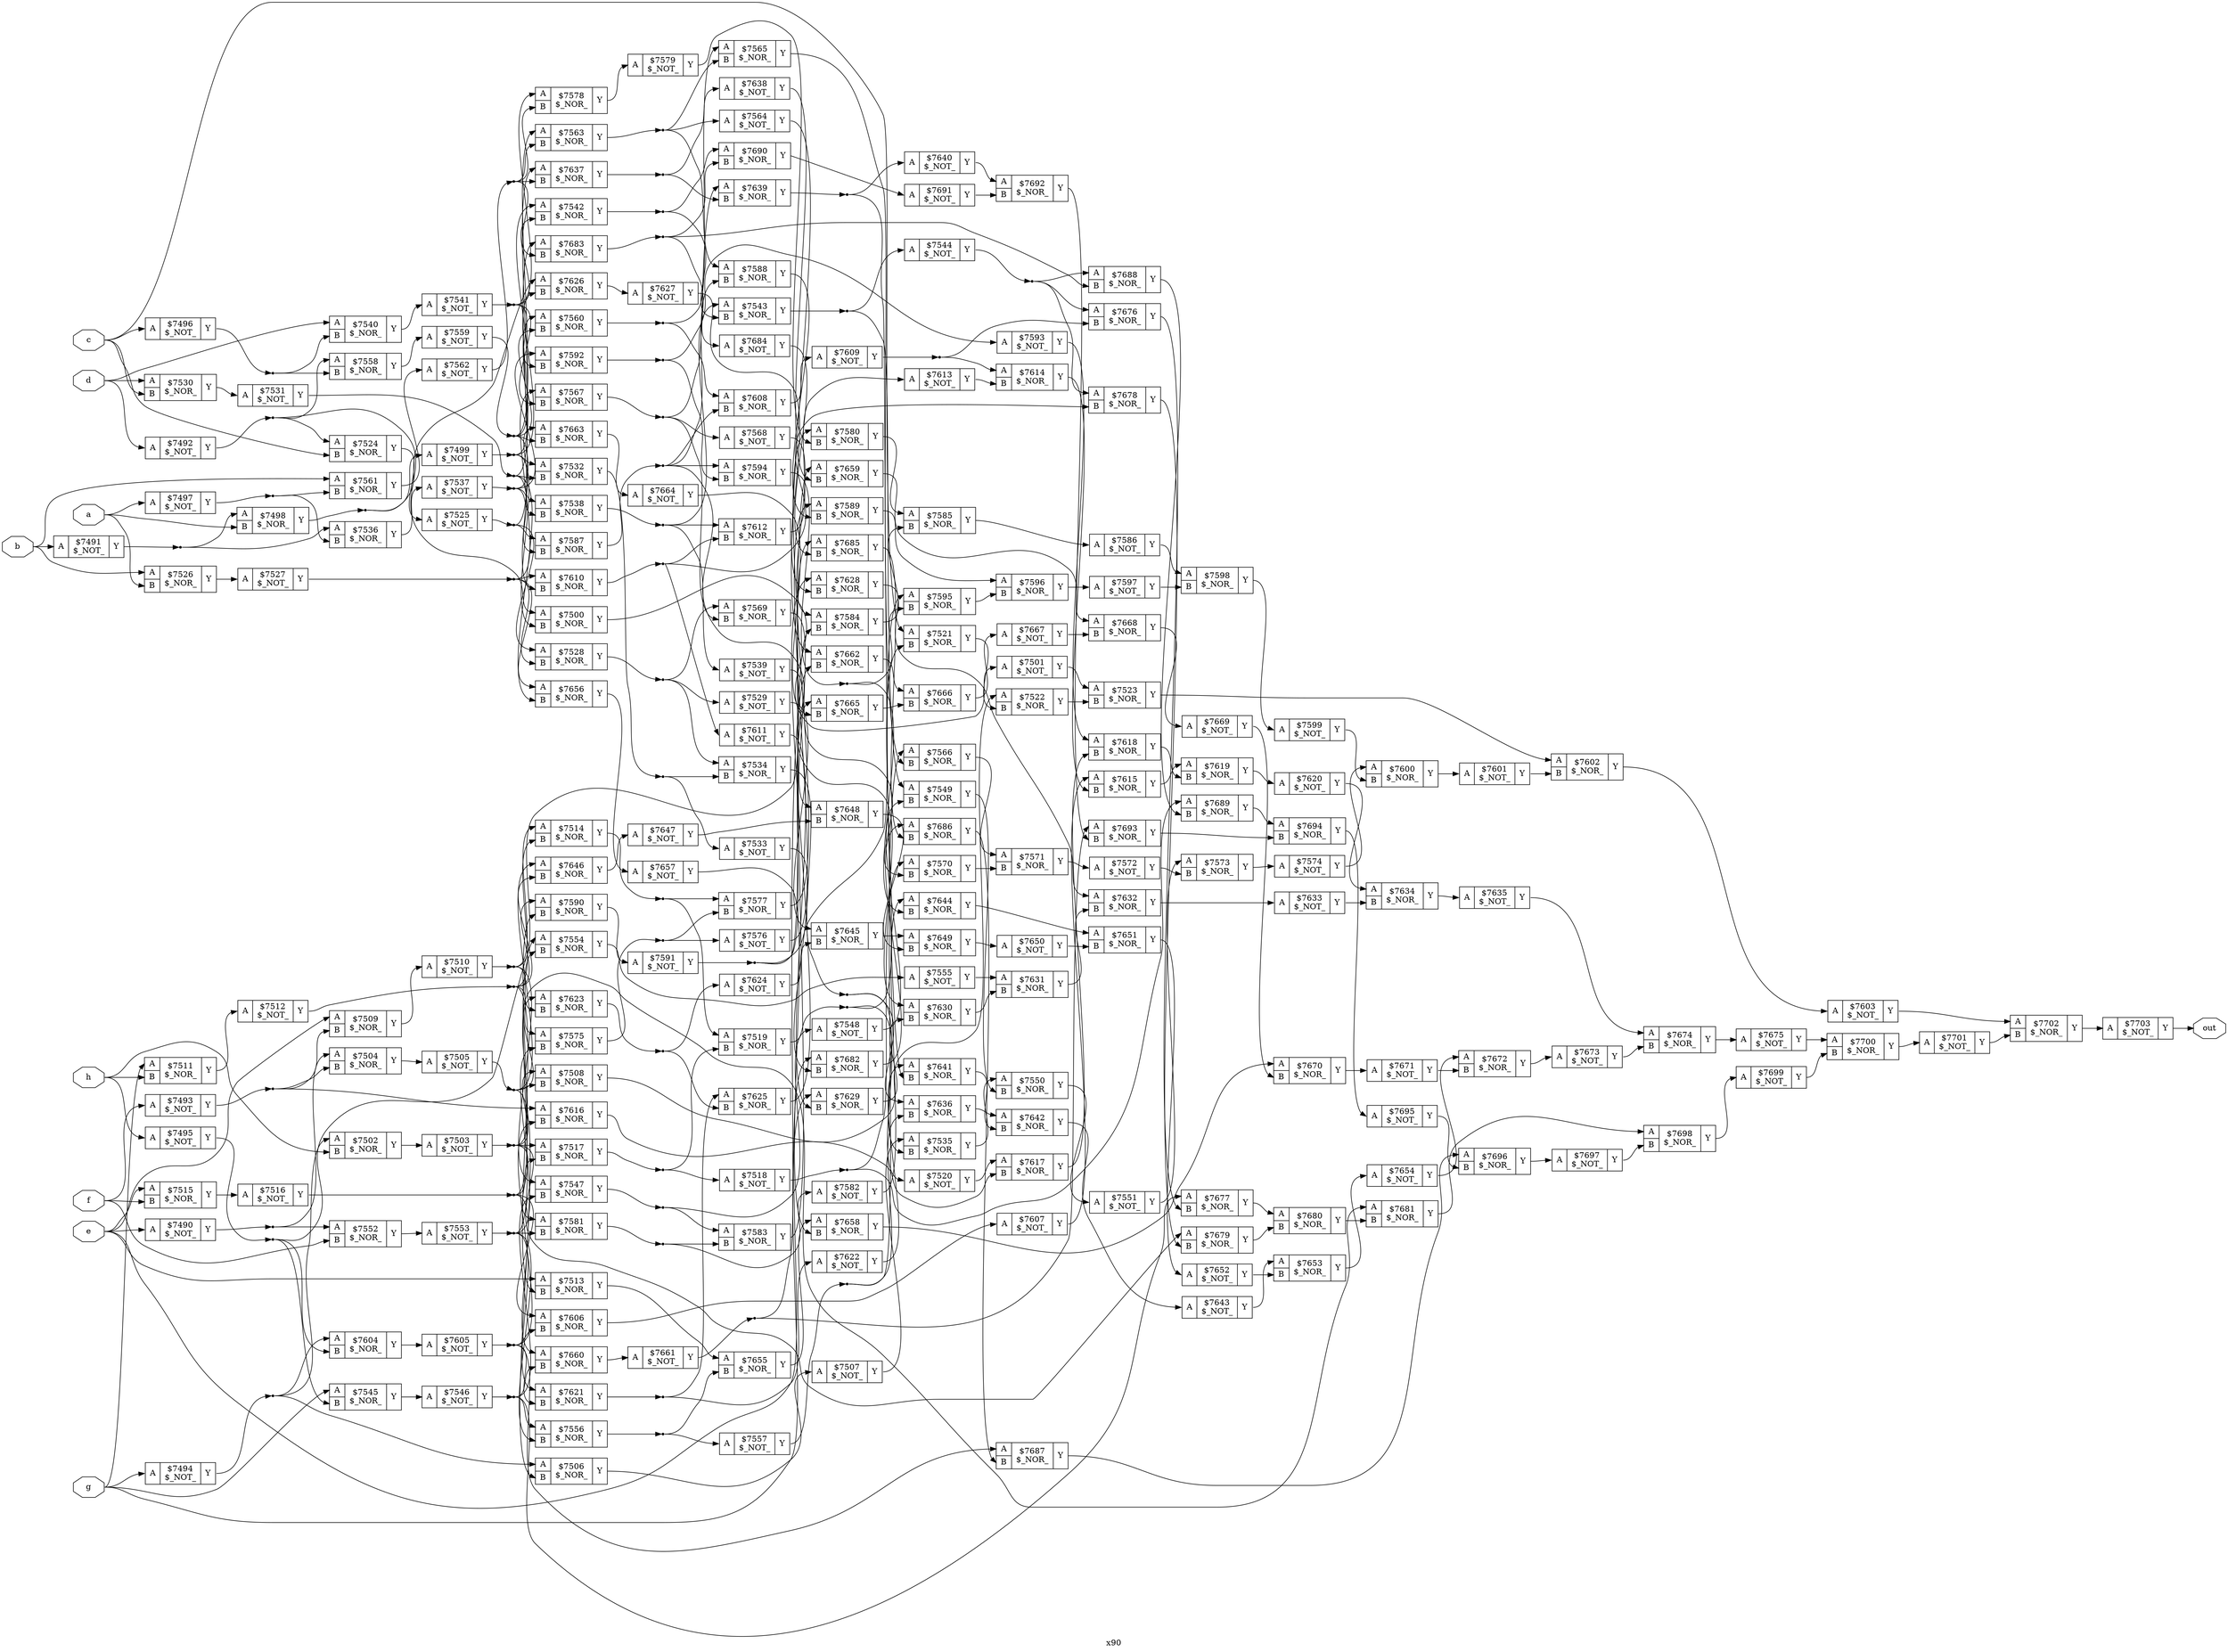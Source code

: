 digraph "x90" {
label="x90";
rankdir="LR";
remincross=true;
n214 [ shape=octagon, label="a", color="black", fontcolor="black" ];
n215 [ shape=octagon, label="b", color="black", fontcolor="black" ];
n216 [ shape=octagon, label="c", color="black", fontcolor="black" ];
n217 [ shape=octagon, label="d", color="black", fontcolor="black" ];
n218 [ shape=octagon, label="e", color="black", fontcolor="black" ];
n219 [ shape=octagon, label="f", color="black", fontcolor="black" ];
n220 [ shape=octagon, label="g", color="black", fontcolor="black" ];
n221 [ shape=octagon, label="h", color="black", fontcolor="black" ];
n222 [ shape=octagon, label="out", color="black", fontcolor="black" ];
c225 [ shape=record, label="{{<p223> A}|$7490\n$_NOT_|{<p224> Y}}" ];
c226 [ shape=record, label="{{<p223> A}|$7491\n$_NOT_|{<p224> Y}}" ];
c227 [ shape=record, label="{{<p223> A}|$7492\n$_NOT_|{<p224> Y}}" ];
c228 [ shape=record, label="{{<p223> A}|$7493\n$_NOT_|{<p224> Y}}" ];
c229 [ shape=record, label="{{<p223> A}|$7494\n$_NOT_|{<p224> Y}}" ];
c230 [ shape=record, label="{{<p223> A}|$7495\n$_NOT_|{<p224> Y}}" ];
c231 [ shape=record, label="{{<p223> A}|$7496\n$_NOT_|{<p224> Y}}" ];
c232 [ shape=record, label="{{<p223> A}|$7497\n$_NOT_|{<p224> Y}}" ];
c234 [ shape=record, label="{{<p223> A|<p233> B}|$7498\n$_NOR_|{<p224> Y}}" ];
c235 [ shape=record, label="{{<p223> A}|$7499\n$_NOT_|{<p224> Y}}" ];
c236 [ shape=record, label="{{<p223> A|<p233> B}|$7500\n$_NOR_|{<p224> Y}}" ];
c237 [ shape=record, label="{{<p223> A}|$7501\n$_NOT_|{<p224> Y}}" ];
c238 [ shape=record, label="{{<p223> A|<p233> B}|$7502\n$_NOR_|{<p224> Y}}" ];
c239 [ shape=record, label="{{<p223> A}|$7503\n$_NOT_|{<p224> Y}}" ];
c240 [ shape=record, label="{{<p223> A|<p233> B}|$7504\n$_NOR_|{<p224> Y}}" ];
c241 [ shape=record, label="{{<p223> A}|$7505\n$_NOT_|{<p224> Y}}" ];
c242 [ shape=record, label="{{<p223> A|<p233> B}|$7506\n$_NOR_|{<p224> Y}}" ];
c243 [ shape=record, label="{{<p223> A}|$7507\n$_NOT_|{<p224> Y}}" ];
c244 [ shape=record, label="{{<p223> A|<p233> B}|$7508\n$_NOR_|{<p224> Y}}" ];
c245 [ shape=record, label="{{<p223> A|<p233> B}|$7509\n$_NOR_|{<p224> Y}}" ];
c246 [ shape=record, label="{{<p223> A}|$7510\n$_NOT_|{<p224> Y}}" ];
c247 [ shape=record, label="{{<p223> A|<p233> B}|$7511\n$_NOR_|{<p224> Y}}" ];
c248 [ shape=record, label="{{<p223> A}|$7512\n$_NOT_|{<p224> Y}}" ];
c249 [ shape=record, label="{{<p223> A|<p233> B}|$7513\n$_NOR_|{<p224> Y}}" ];
c250 [ shape=record, label="{{<p223> A|<p233> B}|$7514\n$_NOR_|{<p224> Y}}" ];
c251 [ shape=record, label="{{<p223> A|<p233> B}|$7515\n$_NOR_|{<p224> Y}}" ];
c252 [ shape=record, label="{{<p223> A}|$7516\n$_NOT_|{<p224> Y}}" ];
c253 [ shape=record, label="{{<p223> A|<p233> B}|$7517\n$_NOR_|{<p224> Y}}" ];
c254 [ shape=record, label="{{<p223> A}|$7518\n$_NOT_|{<p224> Y}}" ];
c255 [ shape=record, label="{{<p223> A|<p233> B}|$7519\n$_NOR_|{<p224> Y}}" ];
c256 [ shape=record, label="{{<p223> A}|$7520\n$_NOT_|{<p224> Y}}" ];
c257 [ shape=record, label="{{<p223> A|<p233> B}|$7521\n$_NOR_|{<p224> Y}}" ];
c258 [ shape=record, label="{{<p223> A|<p233> B}|$7522\n$_NOR_|{<p224> Y}}" ];
c259 [ shape=record, label="{{<p223> A|<p233> B}|$7523\n$_NOR_|{<p224> Y}}" ];
c260 [ shape=record, label="{{<p223> A|<p233> B}|$7524\n$_NOR_|{<p224> Y}}" ];
c261 [ shape=record, label="{{<p223> A}|$7525\n$_NOT_|{<p224> Y}}" ];
c262 [ shape=record, label="{{<p223> A|<p233> B}|$7526\n$_NOR_|{<p224> Y}}" ];
c263 [ shape=record, label="{{<p223> A}|$7527\n$_NOT_|{<p224> Y}}" ];
c264 [ shape=record, label="{{<p223> A|<p233> B}|$7528\n$_NOR_|{<p224> Y}}" ];
c265 [ shape=record, label="{{<p223> A}|$7529\n$_NOT_|{<p224> Y}}" ];
c266 [ shape=record, label="{{<p223> A|<p233> B}|$7530\n$_NOR_|{<p224> Y}}" ];
c267 [ shape=record, label="{{<p223> A}|$7531\n$_NOT_|{<p224> Y}}" ];
c268 [ shape=record, label="{{<p223> A|<p233> B}|$7532\n$_NOR_|{<p224> Y}}" ];
c269 [ shape=record, label="{{<p223> A}|$7533\n$_NOT_|{<p224> Y}}" ];
c270 [ shape=record, label="{{<p223> A|<p233> B}|$7534\n$_NOR_|{<p224> Y}}" ];
c271 [ shape=record, label="{{<p223> A|<p233> B}|$7535\n$_NOR_|{<p224> Y}}" ];
c272 [ shape=record, label="{{<p223> A|<p233> B}|$7536\n$_NOR_|{<p224> Y}}" ];
c273 [ shape=record, label="{{<p223> A}|$7537\n$_NOT_|{<p224> Y}}" ];
c274 [ shape=record, label="{{<p223> A|<p233> B}|$7538\n$_NOR_|{<p224> Y}}" ];
c275 [ shape=record, label="{{<p223> A}|$7539\n$_NOT_|{<p224> Y}}" ];
c276 [ shape=record, label="{{<p223> A|<p233> B}|$7540\n$_NOR_|{<p224> Y}}" ];
c277 [ shape=record, label="{{<p223> A}|$7541\n$_NOT_|{<p224> Y}}" ];
c278 [ shape=record, label="{{<p223> A|<p233> B}|$7542\n$_NOR_|{<p224> Y}}" ];
c279 [ shape=record, label="{{<p223> A|<p233> B}|$7543\n$_NOR_|{<p224> Y}}" ];
c280 [ shape=record, label="{{<p223> A}|$7544\n$_NOT_|{<p224> Y}}" ];
c281 [ shape=record, label="{{<p223> A|<p233> B}|$7545\n$_NOR_|{<p224> Y}}" ];
c282 [ shape=record, label="{{<p223> A}|$7546\n$_NOT_|{<p224> Y}}" ];
c283 [ shape=record, label="{{<p223> A|<p233> B}|$7547\n$_NOR_|{<p224> Y}}" ];
c284 [ shape=record, label="{{<p223> A}|$7548\n$_NOT_|{<p224> Y}}" ];
c285 [ shape=record, label="{{<p223> A|<p233> B}|$7549\n$_NOR_|{<p224> Y}}" ];
c286 [ shape=record, label="{{<p223> A|<p233> B}|$7550\n$_NOR_|{<p224> Y}}" ];
c287 [ shape=record, label="{{<p223> A}|$7551\n$_NOT_|{<p224> Y}}" ];
c288 [ shape=record, label="{{<p223> A|<p233> B}|$7552\n$_NOR_|{<p224> Y}}" ];
c289 [ shape=record, label="{{<p223> A}|$7553\n$_NOT_|{<p224> Y}}" ];
c290 [ shape=record, label="{{<p223> A|<p233> B}|$7554\n$_NOR_|{<p224> Y}}" ];
c291 [ shape=record, label="{{<p223> A}|$7555\n$_NOT_|{<p224> Y}}" ];
c292 [ shape=record, label="{{<p223> A|<p233> B}|$7556\n$_NOR_|{<p224> Y}}" ];
c293 [ shape=record, label="{{<p223> A}|$7557\n$_NOT_|{<p224> Y}}" ];
c294 [ shape=record, label="{{<p223> A|<p233> B}|$7558\n$_NOR_|{<p224> Y}}" ];
c295 [ shape=record, label="{{<p223> A}|$7559\n$_NOT_|{<p224> Y}}" ];
c296 [ shape=record, label="{{<p223> A|<p233> B}|$7560\n$_NOR_|{<p224> Y}}" ];
c297 [ shape=record, label="{{<p223> A|<p233> B}|$7561\n$_NOR_|{<p224> Y}}" ];
c298 [ shape=record, label="{{<p223> A}|$7562\n$_NOT_|{<p224> Y}}" ];
c299 [ shape=record, label="{{<p223> A|<p233> B}|$7563\n$_NOR_|{<p224> Y}}" ];
c300 [ shape=record, label="{{<p223> A}|$7564\n$_NOT_|{<p224> Y}}" ];
c301 [ shape=record, label="{{<p223> A|<p233> B}|$7565\n$_NOR_|{<p224> Y}}" ];
c302 [ shape=record, label="{{<p223> A|<p233> B}|$7566\n$_NOR_|{<p224> Y}}" ];
c303 [ shape=record, label="{{<p223> A|<p233> B}|$7567\n$_NOR_|{<p224> Y}}" ];
c304 [ shape=record, label="{{<p223> A}|$7568\n$_NOT_|{<p224> Y}}" ];
c305 [ shape=record, label="{{<p223> A|<p233> B}|$7569\n$_NOR_|{<p224> Y}}" ];
c306 [ shape=record, label="{{<p223> A|<p233> B}|$7570\n$_NOR_|{<p224> Y}}" ];
c307 [ shape=record, label="{{<p223> A|<p233> B}|$7571\n$_NOR_|{<p224> Y}}" ];
c308 [ shape=record, label="{{<p223> A}|$7572\n$_NOT_|{<p224> Y}}" ];
c309 [ shape=record, label="{{<p223> A|<p233> B}|$7573\n$_NOR_|{<p224> Y}}" ];
c310 [ shape=record, label="{{<p223> A}|$7574\n$_NOT_|{<p224> Y}}" ];
c311 [ shape=record, label="{{<p223> A|<p233> B}|$7575\n$_NOR_|{<p224> Y}}" ];
c312 [ shape=record, label="{{<p223> A}|$7576\n$_NOT_|{<p224> Y}}" ];
c313 [ shape=record, label="{{<p223> A|<p233> B}|$7577\n$_NOR_|{<p224> Y}}" ];
c314 [ shape=record, label="{{<p223> A|<p233> B}|$7578\n$_NOR_|{<p224> Y}}" ];
c315 [ shape=record, label="{{<p223> A}|$7579\n$_NOT_|{<p224> Y}}" ];
c316 [ shape=record, label="{{<p223> A|<p233> B}|$7580\n$_NOR_|{<p224> Y}}" ];
c317 [ shape=record, label="{{<p223> A|<p233> B}|$7581\n$_NOR_|{<p224> Y}}" ];
c318 [ shape=record, label="{{<p223> A}|$7582\n$_NOT_|{<p224> Y}}" ];
c319 [ shape=record, label="{{<p223> A|<p233> B}|$7583\n$_NOR_|{<p224> Y}}" ];
c320 [ shape=record, label="{{<p223> A|<p233> B}|$7584\n$_NOR_|{<p224> Y}}" ];
c321 [ shape=record, label="{{<p223> A|<p233> B}|$7585\n$_NOR_|{<p224> Y}}" ];
c322 [ shape=record, label="{{<p223> A}|$7586\n$_NOT_|{<p224> Y}}" ];
c323 [ shape=record, label="{{<p223> A|<p233> B}|$7587\n$_NOR_|{<p224> Y}}" ];
c324 [ shape=record, label="{{<p223> A|<p233> B}|$7588\n$_NOR_|{<p224> Y}}" ];
c325 [ shape=record, label="{{<p223> A|<p233> B}|$7589\n$_NOR_|{<p224> Y}}" ];
c326 [ shape=record, label="{{<p223> A|<p233> B}|$7590\n$_NOR_|{<p224> Y}}" ];
c327 [ shape=record, label="{{<p223> A}|$7591\n$_NOT_|{<p224> Y}}" ];
c328 [ shape=record, label="{{<p223> A|<p233> B}|$7592\n$_NOR_|{<p224> Y}}" ];
c329 [ shape=record, label="{{<p223> A}|$7593\n$_NOT_|{<p224> Y}}" ];
c330 [ shape=record, label="{{<p223> A|<p233> B}|$7594\n$_NOR_|{<p224> Y}}" ];
c331 [ shape=record, label="{{<p223> A|<p233> B}|$7595\n$_NOR_|{<p224> Y}}" ];
c332 [ shape=record, label="{{<p223> A|<p233> B}|$7596\n$_NOR_|{<p224> Y}}" ];
c333 [ shape=record, label="{{<p223> A}|$7597\n$_NOT_|{<p224> Y}}" ];
c334 [ shape=record, label="{{<p223> A|<p233> B}|$7598\n$_NOR_|{<p224> Y}}" ];
c335 [ shape=record, label="{{<p223> A}|$7599\n$_NOT_|{<p224> Y}}" ];
c336 [ shape=record, label="{{<p223> A|<p233> B}|$7600\n$_NOR_|{<p224> Y}}" ];
c337 [ shape=record, label="{{<p223> A}|$7601\n$_NOT_|{<p224> Y}}" ];
c338 [ shape=record, label="{{<p223> A|<p233> B}|$7602\n$_NOR_|{<p224> Y}}" ];
c339 [ shape=record, label="{{<p223> A}|$7603\n$_NOT_|{<p224> Y}}" ];
c340 [ shape=record, label="{{<p223> A|<p233> B}|$7604\n$_NOR_|{<p224> Y}}" ];
c341 [ shape=record, label="{{<p223> A}|$7605\n$_NOT_|{<p224> Y}}" ];
c342 [ shape=record, label="{{<p223> A|<p233> B}|$7606\n$_NOR_|{<p224> Y}}" ];
c343 [ shape=record, label="{{<p223> A}|$7607\n$_NOT_|{<p224> Y}}" ];
c344 [ shape=record, label="{{<p223> A|<p233> B}|$7608\n$_NOR_|{<p224> Y}}" ];
c345 [ shape=record, label="{{<p223> A}|$7609\n$_NOT_|{<p224> Y}}" ];
c346 [ shape=record, label="{{<p223> A|<p233> B}|$7610\n$_NOR_|{<p224> Y}}" ];
c347 [ shape=record, label="{{<p223> A}|$7611\n$_NOT_|{<p224> Y}}" ];
c348 [ shape=record, label="{{<p223> A|<p233> B}|$7612\n$_NOR_|{<p224> Y}}" ];
c349 [ shape=record, label="{{<p223> A}|$7613\n$_NOT_|{<p224> Y}}" ];
c350 [ shape=record, label="{{<p223> A|<p233> B}|$7614\n$_NOR_|{<p224> Y}}" ];
c351 [ shape=record, label="{{<p223> A|<p233> B}|$7615\n$_NOR_|{<p224> Y}}" ];
c352 [ shape=record, label="{{<p223> A|<p233> B}|$7616\n$_NOR_|{<p224> Y}}" ];
c353 [ shape=record, label="{{<p223> A|<p233> B}|$7617\n$_NOR_|{<p224> Y}}" ];
c354 [ shape=record, label="{{<p223> A|<p233> B}|$7618\n$_NOR_|{<p224> Y}}" ];
c355 [ shape=record, label="{{<p223> A|<p233> B}|$7619\n$_NOR_|{<p224> Y}}" ];
c356 [ shape=record, label="{{<p223> A}|$7620\n$_NOT_|{<p224> Y}}" ];
c357 [ shape=record, label="{{<p223> A|<p233> B}|$7621\n$_NOR_|{<p224> Y}}" ];
c358 [ shape=record, label="{{<p223> A}|$7622\n$_NOT_|{<p224> Y}}" ];
c359 [ shape=record, label="{{<p223> A|<p233> B}|$7623\n$_NOR_|{<p224> Y}}" ];
c360 [ shape=record, label="{{<p223> A}|$7624\n$_NOT_|{<p224> Y}}" ];
c361 [ shape=record, label="{{<p223> A|<p233> B}|$7625\n$_NOR_|{<p224> Y}}" ];
c362 [ shape=record, label="{{<p223> A|<p233> B}|$7626\n$_NOR_|{<p224> Y}}" ];
c363 [ shape=record, label="{{<p223> A}|$7627\n$_NOT_|{<p224> Y}}" ];
c364 [ shape=record, label="{{<p223> A|<p233> B}|$7628\n$_NOR_|{<p224> Y}}" ];
c365 [ shape=record, label="{{<p223> A|<p233> B}|$7629\n$_NOR_|{<p224> Y}}" ];
c366 [ shape=record, label="{{<p223> A|<p233> B}|$7630\n$_NOR_|{<p224> Y}}" ];
c367 [ shape=record, label="{{<p223> A|<p233> B}|$7631\n$_NOR_|{<p224> Y}}" ];
c368 [ shape=record, label="{{<p223> A|<p233> B}|$7632\n$_NOR_|{<p224> Y}}" ];
c369 [ shape=record, label="{{<p223> A}|$7633\n$_NOT_|{<p224> Y}}" ];
c370 [ shape=record, label="{{<p223> A|<p233> B}|$7634\n$_NOR_|{<p224> Y}}" ];
c371 [ shape=record, label="{{<p223> A}|$7635\n$_NOT_|{<p224> Y}}" ];
c372 [ shape=record, label="{{<p223> A|<p233> B}|$7636\n$_NOR_|{<p224> Y}}" ];
c373 [ shape=record, label="{{<p223> A|<p233> B}|$7637\n$_NOR_|{<p224> Y}}" ];
c374 [ shape=record, label="{{<p223> A}|$7638\n$_NOT_|{<p224> Y}}" ];
c375 [ shape=record, label="{{<p223> A|<p233> B}|$7639\n$_NOR_|{<p224> Y}}" ];
c376 [ shape=record, label="{{<p223> A}|$7640\n$_NOT_|{<p224> Y}}" ];
c377 [ shape=record, label="{{<p223> A|<p233> B}|$7641\n$_NOR_|{<p224> Y}}" ];
c378 [ shape=record, label="{{<p223> A|<p233> B}|$7642\n$_NOR_|{<p224> Y}}" ];
c379 [ shape=record, label="{{<p223> A}|$7643\n$_NOT_|{<p224> Y}}" ];
c380 [ shape=record, label="{{<p223> A|<p233> B}|$7644\n$_NOR_|{<p224> Y}}" ];
c381 [ shape=record, label="{{<p223> A|<p233> B}|$7645\n$_NOR_|{<p224> Y}}" ];
c382 [ shape=record, label="{{<p223> A|<p233> B}|$7646\n$_NOR_|{<p224> Y}}" ];
c383 [ shape=record, label="{{<p223> A}|$7647\n$_NOT_|{<p224> Y}}" ];
c384 [ shape=record, label="{{<p223> A|<p233> B}|$7648\n$_NOR_|{<p224> Y}}" ];
c385 [ shape=record, label="{{<p223> A|<p233> B}|$7649\n$_NOR_|{<p224> Y}}" ];
c386 [ shape=record, label="{{<p223> A}|$7650\n$_NOT_|{<p224> Y}}" ];
c387 [ shape=record, label="{{<p223> A|<p233> B}|$7651\n$_NOR_|{<p224> Y}}" ];
c388 [ shape=record, label="{{<p223> A}|$7652\n$_NOT_|{<p224> Y}}" ];
c389 [ shape=record, label="{{<p223> A|<p233> B}|$7653\n$_NOR_|{<p224> Y}}" ];
c390 [ shape=record, label="{{<p223> A}|$7654\n$_NOT_|{<p224> Y}}" ];
c391 [ shape=record, label="{{<p223> A|<p233> B}|$7655\n$_NOR_|{<p224> Y}}" ];
c392 [ shape=record, label="{{<p223> A|<p233> B}|$7656\n$_NOR_|{<p224> Y}}" ];
c393 [ shape=record, label="{{<p223> A}|$7657\n$_NOT_|{<p224> Y}}" ];
c394 [ shape=record, label="{{<p223> A|<p233> B}|$7658\n$_NOR_|{<p224> Y}}" ];
c395 [ shape=record, label="{{<p223> A|<p233> B}|$7659\n$_NOR_|{<p224> Y}}" ];
c396 [ shape=record, label="{{<p223> A|<p233> B}|$7660\n$_NOR_|{<p224> Y}}" ];
c397 [ shape=record, label="{{<p223> A}|$7661\n$_NOT_|{<p224> Y}}" ];
c398 [ shape=record, label="{{<p223> A|<p233> B}|$7662\n$_NOR_|{<p224> Y}}" ];
c399 [ shape=record, label="{{<p223> A|<p233> B}|$7663\n$_NOR_|{<p224> Y}}" ];
c400 [ shape=record, label="{{<p223> A}|$7664\n$_NOT_|{<p224> Y}}" ];
c401 [ shape=record, label="{{<p223> A|<p233> B}|$7665\n$_NOR_|{<p224> Y}}" ];
c402 [ shape=record, label="{{<p223> A|<p233> B}|$7666\n$_NOR_|{<p224> Y}}" ];
c403 [ shape=record, label="{{<p223> A}|$7667\n$_NOT_|{<p224> Y}}" ];
c404 [ shape=record, label="{{<p223> A|<p233> B}|$7668\n$_NOR_|{<p224> Y}}" ];
c405 [ shape=record, label="{{<p223> A}|$7669\n$_NOT_|{<p224> Y}}" ];
c406 [ shape=record, label="{{<p223> A|<p233> B}|$7670\n$_NOR_|{<p224> Y}}" ];
c407 [ shape=record, label="{{<p223> A}|$7671\n$_NOT_|{<p224> Y}}" ];
c408 [ shape=record, label="{{<p223> A|<p233> B}|$7672\n$_NOR_|{<p224> Y}}" ];
c409 [ shape=record, label="{{<p223> A}|$7673\n$_NOT_|{<p224> Y}}" ];
c410 [ shape=record, label="{{<p223> A|<p233> B}|$7674\n$_NOR_|{<p224> Y}}" ];
c411 [ shape=record, label="{{<p223> A}|$7675\n$_NOT_|{<p224> Y}}" ];
c412 [ shape=record, label="{{<p223> A|<p233> B}|$7676\n$_NOR_|{<p224> Y}}" ];
c413 [ shape=record, label="{{<p223> A|<p233> B}|$7677\n$_NOR_|{<p224> Y}}" ];
c414 [ shape=record, label="{{<p223> A|<p233> B}|$7678\n$_NOR_|{<p224> Y}}" ];
c415 [ shape=record, label="{{<p223> A|<p233> B}|$7679\n$_NOR_|{<p224> Y}}" ];
c416 [ shape=record, label="{{<p223> A|<p233> B}|$7680\n$_NOR_|{<p224> Y}}" ];
c417 [ shape=record, label="{{<p223> A|<p233> B}|$7681\n$_NOR_|{<p224> Y}}" ];
c418 [ shape=record, label="{{<p223> A|<p233> B}|$7682\n$_NOR_|{<p224> Y}}" ];
c419 [ shape=record, label="{{<p223> A|<p233> B}|$7683\n$_NOR_|{<p224> Y}}" ];
c420 [ shape=record, label="{{<p223> A}|$7684\n$_NOT_|{<p224> Y}}" ];
c421 [ shape=record, label="{{<p223> A|<p233> B}|$7685\n$_NOR_|{<p224> Y}}" ];
c422 [ shape=record, label="{{<p223> A|<p233> B}|$7686\n$_NOR_|{<p224> Y}}" ];
c423 [ shape=record, label="{{<p223> A|<p233> B}|$7687\n$_NOR_|{<p224> Y}}" ];
c424 [ shape=record, label="{{<p223> A|<p233> B}|$7688\n$_NOR_|{<p224> Y}}" ];
c425 [ shape=record, label="{{<p223> A|<p233> B}|$7689\n$_NOR_|{<p224> Y}}" ];
c426 [ shape=record, label="{{<p223> A|<p233> B}|$7690\n$_NOR_|{<p224> Y}}" ];
c427 [ shape=record, label="{{<p223> A}|$7691\n$_NOT_|{<p224> Y}}" ];
c428 [ shape=record, label="{{<p223> A|<p233> B}|$7692\n$_NOR_|{<p224> Y}}" ];
c429 [ shape=record, label="{{<p223> A|<p233> B}|$7693\n$_NOR_|{<p224> Y}}" ];
c430 [ shape=record, label="{{<p223> A|<p233> B}|$7694\n$_NOR_|{<p224> Y}}" ];
c431 [ shape=record, label="{{<p223> A}|$7695\n$_NOT_|{<p224> Y}}" ];
c432 [ shape=record, label="{{<p223> A|<p233> B}|$7696\n$_NOR_|{<p224> Y}}" ];
c433 [ shape=record, label="{{<p223> A}|$7697\n$_NOT_|{<p224> Y}}" ];
c434 [ shape=record, label="{{<p223> A|<p233> B}|$7698\n$_NOR_|{<p224> Y}}" ];
c435 [ shape=record, label="{{<p223> A}|$7699\n$_NOT_|{<p224> Y}}" ];
c436 [ shape=record, label="{{<p223> A|<p233> B}|$7700\n$_NOR_|{<p224> Y}}" ];
c437 [ shape=record, label="{{<p223> A}|$7701\n$_NOT_|{<p224> Y}}" ];
c438 [ shape=record, label="{{<p223> A|<p233> B}|$7702\n$_NOR_|{<p224> Y}}" ];
c439 [ shape=record, label="{{<p223> A}|$7703\n$_NOT_|{<p224> Y}}" ];
c316:p224:e -> c321:p223:w [color="black", label=""];
c325:p224:e -> c332:p223:w [color="black", label=""];
c406:p224:e -> c407:p223:w [color="black", label=""];
c407:p224:e -> c408:p233:w [color="black", label=""];
c408:p224:e -> c409:p223:w [color="black", label=""];
c409:p224:e -> c410:p233:w [color="black", label=""];
c410:p224:e -> c411:p223:w [color="black", label=""];
c411:p224:e -> c436:p223:w [color="black", label=""];
c412:p224:e -> c413:p233:w [color="black", label=""];
c413:p224:e -> c416:p223:w [color="black", label=""];
c414:p224:e -> c415:p233:w [color="black", label=""];
c415:p224:e -> c416:p233:w [color="black", label=""];
n11 [ shape=point ];
c225:p224:e -> n11:w [color="black", label=""];
n11:e -> c240:p223:w [color="black", label=""];
n11:e -> c288:p223:w [color="black", label=""];
n110 [ shape=point ];
c235:p224:e -> n110:w [color="black", label=""];
n110:e -> c236:p233:w [color="black", label=""];
n110:e -> c268:p223:w [color="black", label=""];
n110:e -> c278:p223:w [color="black", label=""];
n110:e -> c296:p223:w [color="black", label=""];
c416:p224:e -> c417:p233:w [color="black", label=""];
c417:p224:e -> c434:p223:w [color="black", label=""];
c418:p224:e -> c422:p223:w [color="black", label=""];
n114 [ shape=point ];
c419:p224:e -> n114:w [color="black", label=""];
n114:e -> c420:p223:w [color="black", label=""];
n114:e -> c424:p233:w [color="black", label=""];
n114:e -> c426:p233:w [color="black", label=""];
c420:p224:e -> c421:p233:w [color="black", label=""];
c421:p224:e -> c422:p233:w [color="black", label=""];
c422:p224:e -> c423:p233:w [color="black", label=""];
c423:p224:e -> c432:p223:w [color="black", label=""];
c424:p224:e -> c425:p233:w [color="black", label=""];
c326:p224:e -> c327:p223:w [color="black", label=""];
c425:p224:e -> c430:p223:w [color="black", label=""];
c236:p224:e -> c237:p223:w [color="black", label=""];
c426:p224:e -> c427:p223:w [color="black", label=""];
c427:p224:e -> c428:p233:w [color="black", label=""];
c428:p224:e -> c429:p233:w [color="black", label=""];
c429:p224:e -> c430:p233:w [color="black", label=""];
c430:p224:e -> c431:p223:w [color="black", label=""];
c431:p224:e -> c432:p233:w [color="black", label=""];
c432:p224:e -> c433:p223:w [color="black", label=""];
c433:p224:e -> c434:p233:w [color="black", label=""];
n13 [ shape=point ];
c327:p224:e -> n13:w [color="black", label=""];
n13:e -> c331:p223:w [color="black", label=""];
n13:e -> c395:p223:w [color="black", label=""];
n13:e -> c401:p223:w [color="black", label=""];
c434:p224:e -> c435:p223:w [color="black", label=""];
c435:p224:e -> c436:p233:w [color="black", label=""];
c237:p224:e -> c259:p223:w [color="black", label=""];
c436:p224:e -> c437:p223:w [color="black", label=""];
c437:p224:e -> c438:p233:w [color="black", label=""];
c438:p224:e -> c439:p223:w [color="black", label=""];
c238:p224:e -> c239:p223:w [color="black", label=""];
n137 [ shape=point ];
c239:p224:e -> n137:w [color="black", label=""];
n137:e -> c244:p223:w [color="black", label=""];
n137:e -> c253:p223:w [color="black", label=""];
n137:e -> c317:p223:w [color="black", label=""];
n137:e -> c359:p223:w [color="black", label=""];
n137:e -> c415:p223:w [color="black", label=""];
c240:p224:e -> c241:p223:w [color="black", label=""];
n139 [ shape=point ];
c241:p224:e -> n139:w [color="black", label=""];
n139:e -> c242:p233:w [color="black", label=""];
n139:e -> c244:p233:w [color="black", label=""];
n139:e -> c382:p223:w [color="black", label=""];
n139:e -> c417:p223:w [color="black", label=""];
n14 [ shape=point ];
c328:p224:e -> n14:w [color="black", label=""];
n14:e -> c329:p223:w [color="black", label=""];
n14:e -> c330:p233:w [color="black", label=""];
c242:p224:e -> c243:p223:w [color="black", label=""];
c243:p224:e -> c271:p223:w [color="black", label=""];
c244:p224:e -> c258:p223:w [color="black", label=""];
c245:p224:e -> c246:p223:w [color="black", label=""];
n144 [ shape=point ];
c246:p224:e -> n144:w [color="black", label=""];
n144:e -> c250:p223:w [color="black", label=""];
n144:e -> c283:p223:w [color="black", label=""];
n144:e -> c359:p233:w [color="black", label=""];
n144:e -> c421:p223:w [color="black", label=""];
c247:p224:e -> c248:p223:w [color="black", label=""];
n146 [ shape=point ];
c248:p224:e -> n146:w [color="black", label=""];
n146:e -> c249:p233:w [color="black", label=""];
n146:e -> c250:p233:w [color="black", label=""];
n146:e -> c311:p223:w [color="black", label=""];
n146:e -> c326:p223:w [color="black", label=""];
n146:e -> c382:p233:w [color="black", label=""];
c249:p224:e -> c391:p223:w [color="black", label=""];
n148 [ shape=point ];
c250:p224:e -> n148:w [color="black", label=""];
n148:e -> c255:p223:w [color="black", label=""];
n148:e -> c313:p223:w [color="black", label=""];
c251:p224:e -> c252:p223:w [color="black", label=""];
c329:p224:e -> c354:p223:w [color="black", label=""];
n150 [ shape=point ];
c252:p224:e -> n150:w [color="black", label=""];
n150:e -> c253:p233:w [color="black", label=""];
n150:e -> c326:p233:w [color="black", label=""];
n150:e -> c342:p223:w [color="black", label=""];
n150:e -> c396:p223:w [color="black", label=""];
n151 [ shape=point ];
c253:p224:e -> n151:w [color="black", label=""];
n151:e -> c254:p223:w [color="black", label=""];
n151:e -> c255:p233:w [color="black", label=""];
n152 [ shape=point ];
c254:p224:e -> n152:w [color="black", label=""];
n152:e -> c306:p223:w [color="black", label=""];
n152:e -> c425:p223:w [color="black", label=""];
n153 [ shape=point ];
c255:p224:e -> n153:w [color="black", label=""];
n153:e -> c256:p223:w [color="black", label=""];
n153:e -> c257:p233:w [color="black", label=""];
c256:p224:e -> c353:p223:w [color="black", label=""];
c257:p224:e -> c258:p233:w [color="black", label=""];
c258:p224:e -> c259:p233:w [color="black", label=""];
c259:p224:e -> c338:p223:w [color="black", label=""];
c260:p224:e -> c261:p223:w [color="black", label=""];
n159 [ shape=point ];
c261:p224:e -> n159:w [color="black", label=""];
n159:e -> c264:p223:w [color="black", label=""];
n159:e -> c323:p223:w [color="black", label=""];
n159:e -> c419:p223:w [color="black", label=""];
n16 [ shape=point ];
c330:p224:e -> n16:w [color="black", label=""];
n16:e -> c331:p233:w [color="black", label=""];
n16:e -> c380:p233:w [color="black", label=""];
c262:p224:e -> c263:p223:w [color="black", label=""];
n161 [ shape=point ];
c263:p224:e -> n161:w [color="black", label=""];
n161:e -> c264:p233:w [color="black", label=""];
n161:e -> c303:p223:w [color="black", label=""];
n161:e -> c346:p223:w [color="black", label=""];
n161:e -> c392:p223:w [color="black", label=""];
n162 [ shape=point ];
c264:p224:e -> n162:w [color="black", label=""];
n162:e -> c265:p223:w [color="black", label=""];
n162:e -> c270:p223:w [color="black", label=""];
n162:e -> c305:p223:w [color="black", label=""];
c265:p224:e -> c381:p223:w [color="black", label=""];
c266:p224:e -> c267:p223:w [color="black", label=""];
n165 [ shape=point ];
c267:p224:e -> n165:w [color="black", label=""];
n165:e -> c268:p233:w [color="black", label=""];
n165:e -> c274:p223:w [color="black", label=""];
n165:e -> c373:p223:w [color="black", label=""];
n165:e -> c392:p233:w [color="black", label=""];
n166 [ shape=point ];
c268:p224:e -> n166:w [color="black", label=""];
n166:e -> c269:p223:w [color="black", label=""];
n166:e -> c270:p233:w [color="black", label=""];
c269:p224:e -> c418:p233:w [color="black", label=""];
n168 [ shape=point ];
c270:p224:e -> n168:w [color="black", label=""];
n168:e -> c271:p233:w [color="black", label=""];
n168:e -> c372:p223:w [color="black", label=""];
c271:p224:e -> c286:p223:w [color="black", label=""];
c331:p224:e -> c332:p233:w [color="black", label=""];
c272:p224:e -> c273:p223:w [color="black", label=""];
n171 [ shape=point ];
c273:p224:e -> n171:w [color="black", label=""];
n171:e -> c274:p233:w [color="black", label=""];
n171:e -> c323:p233:w [color="black", label=""];
n171:e -> c328:p223:w [color="black", label=""];
n171:e -> c399:p223:w [color="black", label=""];
n172 [ shape=point ];
c274:p224:e -> n172:w [color="black", label=""];
n172:e -> c275:p223:w [color="black", label=""];
n172:e -> c279:p223:w [color="black", label=""];
n172:e -> c348:p223:w [color="black", label=""];
c275:p224:e -> c384:p223:w [color="black", label=""];
c276:p224:e -> c277:p223:w [color="black", label=""];
n175 [ shape=point ];
c277:p224:e -> n175:w [color="black", label=""];
n175:e -> c278:p233:w [color="black", label=""];
n175:e -> c303:p233:w [color="black", label=""];
n175:e -> c314:p223:w [color="black", label=""];
n175:e -> c328:p233:w [color="black", label=""];
n176 [ shape=point ];
c278:p224:e -> n176:w [color="black", label=""];
n176:e -> c279:p233:w [color="black", label=""];
n176:e -> c426:p223:w [color="black", label=""];
n177 [ shape=point ];
c279:p224:e -> n177:w [color="black", label=""];
n177:e -> c280:p223:w [color="black", label=""];
n177:e -> c285:p223:w [color="black", label=""];
n178 [ shape=point ];
c280:p224:e -> n178:w [color="black", label=""];
n178:e -> c412:p223:w [color="black", label=""];
n178:e -> c414:p223:w [color="black", label=""];
n178:e -> c424:p223:w [color="black", label=""];
c281:p224:e -> c282:p223:w [color="black", label=""];
c332:p224:e -> c333:p223:w [color="black", label=""];
n180 [ shape=point ];
c282:p224:e -> n180:w [color="black", label=""];
n180:e -> c283:p233:w [color="black", label=""];
n180:e -> c292:p223:w [color="black", label=""];
n180:e -> c396:p233:w [color="black", label=""];
n180:e -> c413:p223:w [color="black", label=""];
n181 [ shape=point ];
c283:p224:e -> n181:w [color="black", label=""];
n181:e -> c284:p223:w [color="black", label=""];
n181:e -> c319:p223:w [color="black", label=""];
c284:p224:e -> c285:p233:w [color="black", label=""];
c285:p224:e -> c286:p233:w [color="black", label=""];
c286:p224:e -> c287:p223:w [color="black", label=""];
c287:p224:e -> c309:p223:w [color="black", label=""];
c288:p224:e -> c289:p223:w [color="black", label=""];
n187 [ shape=point ];
c289:p224:e -> n187:w [color="black", label=""];
n187:e -> c290:p233:w [color="black", label=""];
n187:e -> c292:p233:w [color="black", label=""];
n187:e -> c311:p233:w [color="black", label=""];
n187:e -> c317:p233:w [color="black", label=""];
n187:e -> c357:p223:w [color="black", label=""];
c290:p224:e -> c291:p223:w [color="black", label=""];
c291:p224:e -> c367:p223:w [color="black", label=""];
c333:p224:e -> c334:p233:w [color="black", label=""];
n190 [ shape=point ];
c292:p224:e -> n190:w [color="black", label=""];
n190:e -> c293:p223:w [color="black", label=""];
n190:e -> c391:p233:w [color="black", label=""];
n191 [ shape=point ];
c293:p224:e -> n191:w [color="black", label=""];
n191:e -> c302:p223:w [color="black", label=""];
n191:e -> c372:p233:w [color="black", label=""];
c294:p224:e -> c295:p223:w [color="black", label=""];
n193 [ shape=point ];
c295:p224:e -> n193:w [color="black", label=""];
n193:e -> c296:p233:w [color="black", label=""];
n193:e -> c299:p223:w [color="black", label=""];
n193:e -> c346:p233:w [color="black", label=""];
n193:e -> c362:p233:w [color="black", label=""];
n193:e -> c399:p233:w [color="black", label=""];
n194 [ shape=point ];
c296:p224:e -> n194:w [color="black", label=""];
n194:e -> c301:p223:w [color="black", label=""];
n194:e -> c344:p223:w [color="black", label=""];
c297:p224:e -> c298:p223:w [color="black", label=""];
n196 [ shape=point ];
c298:p224:e -> n196:w [color="black", label=""];
n196:e -> c299:p233:w [color="black", label=""];
n196:e -> c314:p233:w [color="black", label=""];
n196:e -> c373:p233:w [color="black", label=""];
n196:e -> c419:p233:w [color="black", label=""];
n197 [ shape=point ];
c299:p224:e -> n197:w [color="black", label=""];
n197:e -> c300:p223:w [color="black", label=""];
n197:e -> c301:p233:w [color="black", label=""];
n197:e -> c324:p223:w [color="black", label=""];
c300:p224:e -> c398:p223:w [color="black", label=""];
c301:p224:e -> c302:p233:w [color="black", label=""];
n2 [ shape=point ];
c317:p224:e -> n2:w [color="black", label=""];
n2:e -> c318:p223:w [color="black", label=""];
n2:e -> c319:p233:w [color="black", label=""];
c334:p224:e -> c335:p223:w [color="black", label=""];
c302:p224:e -> c307:p223:w [color="black", label=""];
n201 [ shape=point ];
c303:p224:e -> n201:w [color="black", label=""];
n201:e -> c304:p223:w [color="black", label=""];
n201:e -> c305:p233:w [color="black", label=""];
n201:e -> c375:p223:w [color="black", label=""];
c304:p224:e -> c320:p223:w [color="black", label=""];
c305:p224:e -> c306:p233:w [color="black", label=""];
c306:p224:e -> c307:p233:w [color="black", label=""];
c307:p224:e -> c308:p223:w [color="black", label=""];
c308:p224:e -> c309:p233:w [color="black", label=""];
c309:p224:e -> c310:p223:w [color="black", label=""];
c310:p224:e -> c336:p223:w [color="black", label=""];
n209 [ shape=point ];
c311:p224:e -> n209:w [color="black", label=""];
n209:e -> c312:p223:w [color="black", label=""];
n209:e -> c313:p233:w [color="black", label=""];
c335:p224:e -> c336:p233:w [color="black", label=""];
c312:p224:e -> c325:p223:w [color="black", label=""];
c313:p224:e -> c316:p223:w [color="black", label=""];
c314:p224:e -> c315:p223:w [color="black", label=""];
c315:p224:e -> c316:p233:w [color="black", label=""];
n214:e -> c232:p223:w [color="black", label=""];
n214:e -> c234:p233:w [color="black", label=""];
n214:e -> c262:p233:w [color="black", label=""];
n215:e -> c226:p223:w [color="black", label=""];
n215:e -> c262:p223:w [color="black", label=""];
n215:e -> c297:p223:w [color="black", label=""];
n216:e -> c231:p223:w [color="black", label=""];
n216:e -> c257:p223:w [color="black", label=""];
n216:e -> c260:p233:w [color="black", label=""];
n216:e -> c266:p233:w [color="black", label=""];
n217:e -> c227:p223:w [color="black", label=""];
n217:e -> c266:p223:w [color="black", label=""];
n217:e -> c276:p223:w [color="black", label=""];
n218:e -> c225:p223:w [color="black", label=""];
n218:e -> c245:p223:w [color="black", label=""];
n218:e -> c249:p223:w [color="black", label=""];
n218:e -> c251:p223:w [color="black", label=""];
n218:e -> c418:p223:w [color="black", label=""];
n219:e -> c228:p223:w [color="black", label=""];
n219:e -> c251:p233:w [color="black", label=""];
n219:e -> c288:p233:w [color="black", label=""];
n22 [ shape=point ];
c226:p224:e -> n22:w [color="black", label=""];
n22:e -> c234:p223:w [color="black", label=""];
n22:e -> c272:p223:w [color="black", label=""];
n220:e -> c229:p223:w [color="black", label=""];
n220:e -> c247:p223:w [color="black", label=""];
n220:e -> c281:p223:w [color="black", label=""];
n220:e -> c365:p223:w [color="black", label=""];
n221:e -> c230:p223:w [color="black", label=""];
n221:e -> c238:p233:w [color="black", label=""];
n221:e -> c247:p233:w [color="black", label=""];
c439:p224:e -> n222:w [color="black", label=""];
c336:p224:e -> c337:p223:w [color="black", label=""];
c337:p224:e -> c338:p233:w [color="black", label=""];
c338:p224:e -> c339:p223:w [color="black", label=""];
c339:p224:e -> c438:p223:w [color="black", label=""];
c340:p224:e -> c341:p223:w [color="black", label=""];
n28 [ shape=point ];
c341:p224:e -> n28:w [color="black", label=""];
n28:e -> c342:p233:w [color="black", label=""];
n28:e -> c352:p233:w [color="black", label=""];
n28:e -> c357:p233:w [color="black", label=""];
n28:e -> c423:p223:w [color="black", label=""];
c342:p224:e -> c343:p223:w [color="black", label=""];
c318:p224:e -> c380:p223:w [color="black", label=""];
c343:p224:e -> c351:p223:w [color="black", label=""];
c344:p224:e -> c345:p223:w [color="black", label=""];
n32 [ shape=point ];
c345:p224:e -> n32:w [color="black", label=""];
n32:e -> c350:p223:w [color="black", label=""];
n32:e -> c412:p233:w [color="black", label=""];
n33 [ shape=point ];
c227:p224:e -> n33:w [color="black", label=""];
n33:e -> c236:p223:w [color="black", label=""];
n33:e -> c260:p223:w [color="black", label=""];
n33:e -> c294:p223:w [color="black", label=""];
n34 [ shape=point ];
c346:p224:e -> n34:w [color="black", label=""];
n34:e -> c347:p223:w [color="black", label=""];
n34:e -> c348:p233:w [color="black", label=""];
n34:e -> c414:p233:w [color="black", label=""];
c347:p224:e -> c365:p233:w [color="black", label=""];
c348:p224:e -> c349:p223:w [color="black", label=""];
c349:p224:e -> c350:p233:w [color="black", label=""];
c350:p224:e -> c351:p233:w [color="black", label=""];
c351:p224:e -> c355:p223:w [color="black", label=""];
c319:p224:e -> c320:p233:w [color="black", label=""];
c352:p224:e -> c353:p233:w [color="black", label=""];
c353:p224:e -> c354:p233:w [color="black", label=""];
c354:p224:e -> c355:p233:w [color="black", label=""];
c355:p224:e -> c356:p223:w [color="black", label=""];
n44 [ shape=point ];
c228:p224:e -> n44:w [color="black", label=""];
n44:e -> c240:p233:w [color="black", label=""];
n44:e -> c245:p233:w [color="black", label=""];
n44:e -> c352:p223:w [color="black", label=""];
c356:p224:e -> c370:p223:w [color="black", label=""];
n46 [ shape=point ];
c357:p224:e -> n46:w [color="black", label=""];
n46:e -> c358:p223:w [color="black", label=""];
n46:e -> c361:p223:w [color="black", label=""];
c358:p224:e -> c377:p223:w [color="black", label=""];
n48 [ shape=point ];
c359:p224:e -> n48:w [color="black", label=""];
n48:e -> c360:p223:w [color="black", label=""];
n48:e -> c361:p233:w [color="black", label=""];
c360:p224:e -> c381:p233:w [color="black", label=""];
c320:p224:e -> c321:p233:w [color="black", label=""];
c361:p224:e -> c364:p223:w [color="black", label=""];
c362:p224:e -> c363:p223:w [color="black", label=""];
c363:p224:e -> c364:p233:w [color="black", label=""];
c364:p224:e -> c368:p223:w [color="black", label=""];
c365:p224:e -> c366:p233:w [color="black", label=""];
n55 [ shape=point ];
c229:p224:e -> n55:w [color="black", label=""];
n55:e -> c238:p223:w [color="black", label=""];
n55:e -> c242:p223:w [color="black", label=""];
n55:e -> c340:p223:w [color="black", label=""];
c366:p224:e -> c367:p233:w [color="black", label=""];
c367:p224:e -> c368:p233:w [color="black", label=""];
c368:p224:e -> c369:p223:w [color="black", label=""];
c369:p224:e -> c370:p233:w [color="black", label=""];
c321:p224:e -> c322:p223:w [color="black", label=""];
c370:p224:e -> c371:p223:w [color="black", label=""];
c371:p224:e -> c410:p223:w [color="black", label=""];
c372:p224:e -> c378:p223:w [color="black", label=""];
n63 [ shape=point ];
c373:p224:e -> n63:w [color="black", label=""];
n63:e -> c374:p223:w [color="black", label=""];
n63:e -> c375:p233:w [color="black", label=""];
c374:p224:e -> c395:p233:w [color="black", label=""];
n65 [ shape=point ];
c375:p224:e -> n65:w [color="black", label=""];
n65:e -> c376:p223:w [color="black", label=""];
n65:e -> c377:p233:w [color="black", label=""];
n66 [ shape=point ];
c230:p224:e -> n66:w [color="black", label=""];
n66:e -> c281:p233:w [color="black", label=""];
n66:e -> c290:p223:w [color="black", label=""];
n66:e -> c340:p233:w [color="black", label=""];
c376:p224:e -> c428:p223:w [color="black", label=""];
c377:p224:e -> c378:p233:w [color="black", label=""];
c378:p224:e -> c379:p223:w [color="black", label=""];
c322:p224:e -> c334:p223:w [color="black", label=""];
c379:p224:e -> c389:p223:w [color="black", label=""];
c380:p224:e -> c387:p223:w [color="black", label=""];
c381:p224:e -> c385:p223:w [color="black", label=""];
c382:p224:e -> c383:p223:w [color="black", label=""];
c383:p224:e -> c384:p233:w [color="black", label=""];
c384:p224:e -> c385:p233:w [color="black", label=""];
c385:p224:e -> c386:p223:w [color="black", label=""];
n77 [ shape=point ];
c231:p224:e -> n77:w [color="black", label=""];
n77:e -> c276:p233:w [color="black", label=""];
n77:e -> c294:p233:w [color="black", label=""];
c386:p224:e -> c387:p233:w [color="black", label=""];
c387:p224:e -> c388:p223:w [color="black", label=""];
n8 [ shape=point ];
c323:p224:e -> n8:w [color="black", label=""];
n8:e -> c324:p233:w [color="black", label=""];
n8:e -> c330:p223:w [color="black", label=""];
n8:e -> c344:p233:w [color="black", label=""];
n8:e -> c366:p223:w [color="black", label=""];
c388:p224:e -> c389:p233:w [color="black", label=""];
c389:p224:e -> c390:p223:w [color="black", label=""];
c390:p224:e -> c408:p223:w [color="black", label=""];
c391:p224:e -> c394:p223:w [color="black", label=""];
c392:p224:e -> c393:p223:w [color="black", label=""];
c393:p224:e -> c394:p233:w [color="black", label=""];
c394:p224:e -> c406:p223:w [color="black", label=""];
c395:p224:e -> c404:p223:w [color="black", label=""];
n88 [ shape=point ];
c232:p224:e -> n88:w [color="black", label=""];
n88:e -> c272:p233:w [color="black", label=""];
n88:e -> c297:p233:w [color="black", label=""];
c396:p224:e -> c397:p223:w [color="black", label=""];
c324:p224:e -> c325:p233:w [color="black", label=""];
n90 [ shape=point ];
c397:p224:e -> n90:w [color="black", label=""];
n90:e -> c398:p233:w [color="black", label=""];
n90:e -> c429:p223:w [color="black", label=""];
c398:p224:e -> c402:p223:w [color="black", label=""];
c399:p224:e -> c400:p223:w [color="black", label=""];
c400:p224:e -> c401:p233:w [color="black", label=""];
c401:p224:e -> c402:p233:w [color="black", label=""];
c402:p224:e -> c403:p223:w [color="black", label=""];
c403:p224:e -> c404:p233:w [color="black", label=""];
c404:p224:e -> c405:p223:w [color="black", label=""];
c405:p224:e -> c406:p233:w [color="black", label=""];
n99 [ shape=point ];
c234:p224:e -> n99:w [color="black", label=""];
n99:e -> c235:p223:w [color="black", label=""];
n99:e -> c362:p223:w [color="black", label=""];
}
